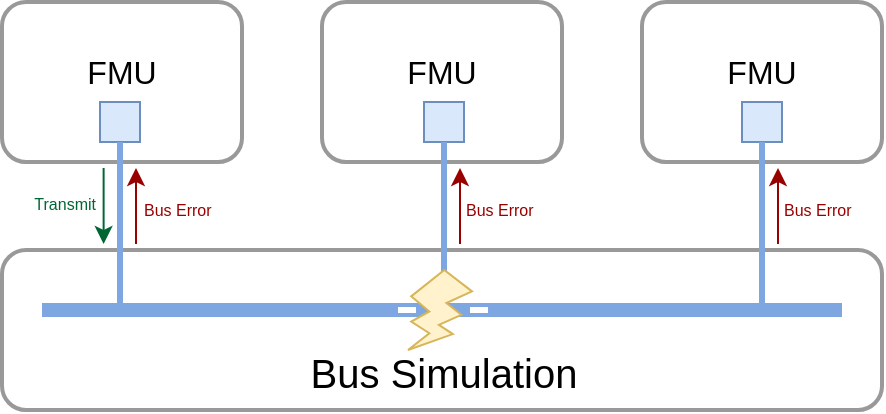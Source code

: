 <mxfile version="24.7.17">
  <diagram id="zssgmvdwZO7xPkAqMUr9" name="Page-1">
    <mxGraphModel dx="757" dy="638" grid="1" gridSize="10" guides="1" tooltips="1" connect="1" arrows="1" fold="1" page="1" pageScale="1" pageWidth="850" pageHeight="1100" background="#ffffff" math="0" shadow="0">
      <root>
        <mxCell id="0" />
        <mxCell id="1" parent="0" />
        <mxCell id="v5oIvpwDgeikFxTejpUY-1" value="" style="rounded=1;whiteSpace=wrap;html=1;strokeColor=#999999;strokeWidth=2;" parent="1" vertex="1">
          <mxGeometry x="10" y="10" width="120" height="80" as="geometry" />
        </mxCell>
        <mxCell id="v5oIvpwDgeikFxTejpUY-2" value="" style="rounded=1;whiteSpace=wrap;html=1;strokeColor=#999999;strokeWidth=2;" parent="1" vertex="1">
          <mxGeometry x="170" y="10" width="120" height="80" as="geometry" />
        </mxCell>
        <mxCell id="v5oIvpwDgeikFxTejpUY-4" value="" style="rounded=0;whiteSpace=wrap;html=1;fillColor=#dae8fc;strokeColor=#6c8ebf;" parent="1" vertex="1">
          <mxGeometry x="59" y="60" width="20" height="20" as="geometry" />
        </mxCell>
        <mxCell id="v5oIvpwDgeikFxTejpUY-5" value="" style="rounded=0;whiteSpace=wrap;html=1;fillColor=#dae8fc;strokeColor=#6c8ebf;" parent="1" vertex="1">
          <mxGeometry x="221" y="60" width="20" height="20" as="geometry" />
        </mxCell>
        <mxCell id="v5oIvpwDgeikFxTejpUY-18" value="&lt;div style=&quot;font-size: 16px;&quot;&gt;&lt;font style=&quot;font-size: 16px;&quot;&gt;FMU&lt;/font&gt;&lt;/div&gt;" style="text;html=1;strokeColor=none;fillColor=none;align=center;verticalAlign=middle;whiteSpace=wrap;rounded=0;fontSize=20;" parent="1" vertex="1">
          <mxGeometry x="40" y="30" width="60" height="30" as="geometry" />
        </mxCell>
        <mxCell id="v5oIvpwDgeikFxTejpUY-21" value="&lt;div style=&quot;font-size: 16px;&quot;&gt;&lt;font style=&quot;font-size: 16px;&quot;&gt;FMU&lt;/font&gt;&lt;/div&gt;" style="text;html=1;strokeColor=none;fillColor=none;align=center;verticalAlign=middle;whiteSpace=wrap;rounded=0;fontSize=20;" parent="1" vertex="1">
          <mxGeometry x="200" y="30" width="60" height="30" as="geometry" />
        </mxCell>
        <mxCell id="KEQrLfB2FrUfxKy-oO7P-1" value="" style="rounded=1;whiteSpace=wrap;html=1;strokeColor=#999999;strokeWidth=2;" parent="1" vertex="1">
          <mxGeometry x="10" y="134" width="440" height="80" as="geometry" />
        </mxCell>
        <mxCell id="v5oIvpwDgeikFxTejpUY-17" value="" style="endArrow=none;html=1;fontSize=20;fillColor=#b1ddf0;strokeColor=#7EA6E0;rounded=0;strokeWidth=7;movable=1;resizable=1;rotatable=1;deletable=1;editable=1;connectable=1;" parent="1" edge="1">
          <mxGeometry width="50" height="50" relative="1" as="geometry">
            <mxPoint x="430" y="164" as="sourcePoint" />
            <mxPoint x="30" y="164" as="targetPoint" />
            <Array as="points">
              <mxPoint x="260" y="164" />
              <mxPoint x="80" y="164" />
            </Array>
          </mxGeometry>
        </mxCell>
        <mxCell id="KEQrLfB2FrUfxKy-oO7P-3" value="" style="endArrow=none;html=1;rounded=0;entryX=0.5;entryY=1;entryDx=0;entryDy=0;strokeWidth=3;strokeColor=#7EA6E0;" parent="1" target="v5oIvpwDgeikFxTejpUY-4" edge="1">
          <mxGeometry width="50" height="50" relative="1" as="geometry">
            <mxPoint x="69" y="164" as="sourcePoint" />
            <mxPoint x="48.5" y="114" as="targetPoint" />
          </mxGeometry>
        </mxCell>
        <mxCell id="KEQrLfB2FrUfxKy-oO7P-4" value="" style="endArrow=none;html=1;rounded=0;entryX=0.5;entryY=1;entryDx=0;entryDy=0;strokeWidth=3;strokeColor=#7EA6E0;" parent="1" target="v5oIvpwDgeikFxTejpUY-5" edge="1">
          <mxGeometry width="50" height="50" relative="1" as="geometry">
            <mxPoint x="231" y="164" as="sourcePoint" />
            <mxPoint x="250.66" y="104" as="targetPoint" />
          </mxGeometry>
        </mxCell>
        <mxCell id="KEQrLfB2FrUfxKy-oO7P-5" value="&lt;font style=&quot;font-size: 20px;&quot;&gt;Bus Simulation&lt;/font&gt;" style="text;html=1;strokeColor=none;fillColor=none;align=center;verticalAlign=middle;whiteSpace=wrap;rounded=0;movable=1;resizable=1;rotatable=1;deletable=1;editable=1;connectable=1;fontSize=20;" parent="1" vertex="1">
          <mxGeometry x="31" y="180" width="400" height="30" as="geometry" />
        </mxCell>
        <mxCell id="KEQrLfB2FrUfxKy-oO7P-9" value="" style="endArrow=none;html=1;rounded=0;strokeColor=#FFFFFF;strokeWidth=3;fontSize=16;dashed=1;" parent="1" edge="1">
          <mxGeometry width="50" height="50" relative="1" as="geometry">
            <mxPoint x="208" y="164" as="sourcePoint" />
            <mxPoint x="253" y="164" as="targetPoint" />
          </mxGeometry>
        </mxCell>
        <mxCell id="87jym6ML_O6BWsMyHYAe-4" value="" style="rounded=1;whiteSpace=wrap;html=1;strokeColor=#999999;strokeWidth=2;" parent="1" vertex="1">
          <mxGeometry x="330" y="10" width="120" height="80" as="geometry" />
        </mxCell>
        <mxCell id="87jym6ML_O6BWsMyHYAe-5" value="" style="rounded=0;whiteSpace=wrap;html=1;fillColor=#dae8fc;strokeColor=#6c8ebf;" parent="1" vertex="1">
          <mxGeometry x="380" y="60" width="20" height="20" as="geometry" />
        </mxCell>
        <mxCell id="87jym6ML_O6BWsMyHYAe-6" value="&lt;div style=&quot;font-size: 16px;&quot;&gt;&lt;font style=&quot;font-size: 16px;&quot;&gt;FMU&lt;/font&gt;&lt;/div&gt;" style="text;html=1;strokeColor=none;fillColor=none;align=center;verticalAlign=middle;whiteSpace=wrap;rounded=0;fontSize=20;" parent="1" vertex="1">
          <mxGeometry x="360" y="30" width="60" height="30" as="geometry" />
        </mxCell>
        <mxCell id="87jym6ML_O6BWsMyHYAe-7" value="" style="endArrow=none;html=1;rounded=0;entryX=0.5;entryY=1;entryDx=0;entryDy=0;strokeWidth=3;strokeColor=#7EA6E0;" parent="1" target="87jym6ML_O6BWsMyHYAe-5" edge="1">
          <mxGeometry width="50" height="50" relative="1" as="geometry">
            <mxPoint x="390" y="164" as="sourcePoint" />
            <mxPoint x="409.66" y="104" as="targetPoint" />
          </mxGeometry>
        </mxCell>
        <mxCell id="87jym6ML_O6BWsMyHYAe-8" value="" style="endArrow=classic;html=1;rounded=0;fontSize=8;endSize=6;strokeColor=#006633;" parent="1" edge="1">
          <mxGeometry width="50" height="50" relative="1" as="geometry">
            <mxPoint x="60.81" y="93" as="sourcePoint" />
            <mxPoint x="60.81" y="131" as="targetPoint" />
          </mxGeometry>
        </mxCell>
        <mxCell id="87jym6ML_O6BWsMyHYAe-9" value="Transmit" style="text;html=1;strokeColor=none;fillColor=none;align=right;verticalAlign=middle;whiteSpace=wrap;rounded=0;fontSize=8;fontColor=#006633;" parent="1" vertex="1">
          <mxGeometry x="19" y="106" width="40" height="10" as="geometry" />
        </mxCell>
        <mxCell id="87jym6ML_O6BWsMyHYAe-10" value="" style="endArrow=none;html=1;rounded=0;fontSize=8;endSize=6;startArrow=classic;startFill=1;endFill=0;fillColor=#f8cecc;strokeColor=#990000;" parent="1" edge="1">
          <mxGeometry width="50" height="50" relative="1" as="geometry">
            <mxPoint x="239" y="93" as="sourcePoint" />
            <mxPoint x="239" y="131" as="targetPoint" />
          </mxGeometry>
        </mxCell>
        <mxCell id="87jym6ML_O6BWsMyHYAe-11" value="Bus Error" style="text;html=1;strokeColor=none;fillColor=none;align=left;verticalAlign=middle;whiteSpace=wrap;rounded=0;fontSize=8;fontColor=#990000;" parent="1" vertex="1">
          <mxGeometry x="240" y="109" width="90" height="10" as="geometry" />
        </mxCell>
        <mxCell id="87jym6ML_O6BWsMyHYAe-12" value="" style="endArrow=none;html=1;rounded=0;fontSize=8;endSize=6;startArrow=classic;startFill=1;endFill=0;fillColor=#f8cecc;strokeColor=#990000;" parent="1" edge="1">
          <mxGeometry width="50" height="50" relative="1" as="geometry">
            <mxPoint x="398" y="93" as="sourcePoint" />
            <mxPoint x="398" y="131" as="targetPoint" />
          </mxGeometry>
        </mxCell>
        <mxCell id="87jym6ML_O6BWsMyHYAe-14" value="" style="endArrow=none;html=1;rounded=0;fontSize=8;endSize=6;startArrow=classic;startFill=1;endFill=0;fillColor=#f8cecc;strokeColor=#990000;" parent="1" edge="1">
          <mxGeometry width="50" height="50" relative="1" as="geometry">
            <mxPoint x="77" y="93" as="sourcePoint" />
            <mxPoint x="77" y="131" as="targetPoint" />
          </mxGeometry>
        </mxCell>
        <mxCell id="87jym6ML_O6BWsMyHYAe-16" value="" style="verticalLabelPosition=bottom;verticalAlign=top;html=1;shape=mxgraph.basic.flash;fontSize=8;fillColor=#fff2cc;strokeColor=#d6b656;" parent="1" vertex="1">
          <mxGeometry x="213" y="144" width="32" height="40" as="geometry" />
        </mxCell>
        <mxCell id="KrRxnjXIWImUbvIDb2Ig-5" value="Bus Error" style="text;html=1;strokeColor=none;fillColor=none;align=left;verticalAlign=middle;whiteSpace=wrap;rounded=0;fontSize=8;fontColor=#990000;" parent="1" vertex="1">
          <mxGeometry x="399" y="109" width="41" height="10" as="geometry" />
        </mxCell>
        <mxCell id="KrRxnjXIWImUbvIDb2Ig-7" value="Bus Error" style="text;html=1;strokeColor=none;fillColor=none;align=left;verticalAlign=middle;whiteSpace=wrap;rounded=0;fontSize=8;fontColor=#990000;" parent="1" vertex="1">
          <mxGeometry x="79" y="109" width="90" height="10" as="geometry" />
        </mxCell>
      </root>
    </mxGraphModel>
  </diagram>
</mxfile>
